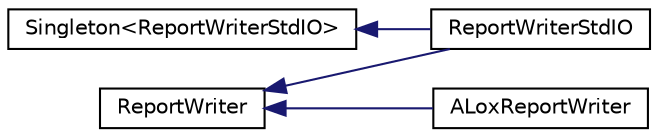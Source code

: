 digraph "Graphical Class Hierarchy"
{
  edge [fontname="Helvetica",fontsize="10",labelfontname="Helvetica",labelfontsize="10"];
  node [fontname="Helvetica",fontsize="10",shape=record];
  rankdir="LR";
  Node166 [label="ReportWriter",height=0.2,width=0.4,color="black", fillcolor="white", style="filled",URL="$classaworx_1_1lib_1_1lang_1_1ReportWriter.html"];
  Node0 [label="Singleton\<ReportWriterStdIO\>",height=0.2,width=0.4,color="black", fillcolor="white", style="filled",URL="$classaworx_1_1lib_1_1lang_1_1Singleton.html"];
  Node0 -> Node1 [dir="back",color="midnightblue",fontsize="10",style="solid",fontname="Helvetica"];
  Node166 -> Node1 [dir="back",color="midnightblue",fontsize="10",style="solid",fontname="Helvetica"];
  Node166 -> Node167 [dir="back",color="midnightblue",fontsize="10",style="solid",fontname="Helvetica"];
  Node1 [label="ReportWriterStdIO",height=0.2,width=0.4,color="black", fillcolor="white", style="filled",URL="$classaworx_1_1lib_1_1lang_1_1ReportWriterStdIO.html"];
  Node167 [label="ALoxReportWriter",height=0.2,width=0.4,color="black", fillcolor="white", style="filled",URL="$classaworx_1_1lox_1_1ALoxReportWriter.html"];
}

